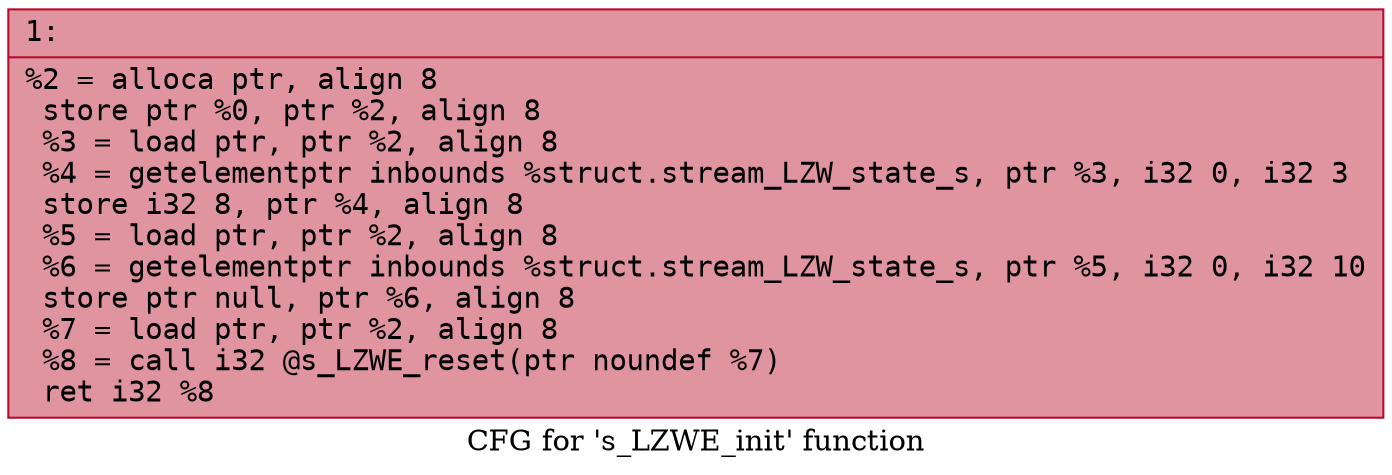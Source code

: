digraph "CFG for 's_LZWE_init' function" {
	label="CFG for 's_LZWE_init' function";

	Node0x600003755ef0 [shape=record,color="#b70d28ff", style=filled, fillcolor="#b70d2870" fontname="Courier",label="{1:\l|  %2 = alloca ptr, align 8\l  store ptr %0, ptr %2, align 8\l  %3 = load ptr, ptr %2, align 8\l  %4 = getelementptr inbounds %struct.stream_LZW_state_s, ptr %3, i32 0, i32 3\l  store i32 8, ptr %4, align 8\l  %5 = load ptr, ptr %2, align 8\l  %6 = getelementptr inbounds %struct.stream_LZW_state_s, ptr %5, i32 0, i32 10\l  store ptr null, ptr %6, align 8\l  %7 = load ptr, ptr %2, align 8\l  %8 = call i32 @s_LZWE_reset(ptr noundef %7)\l  ret i32 %8\l}"];
}
